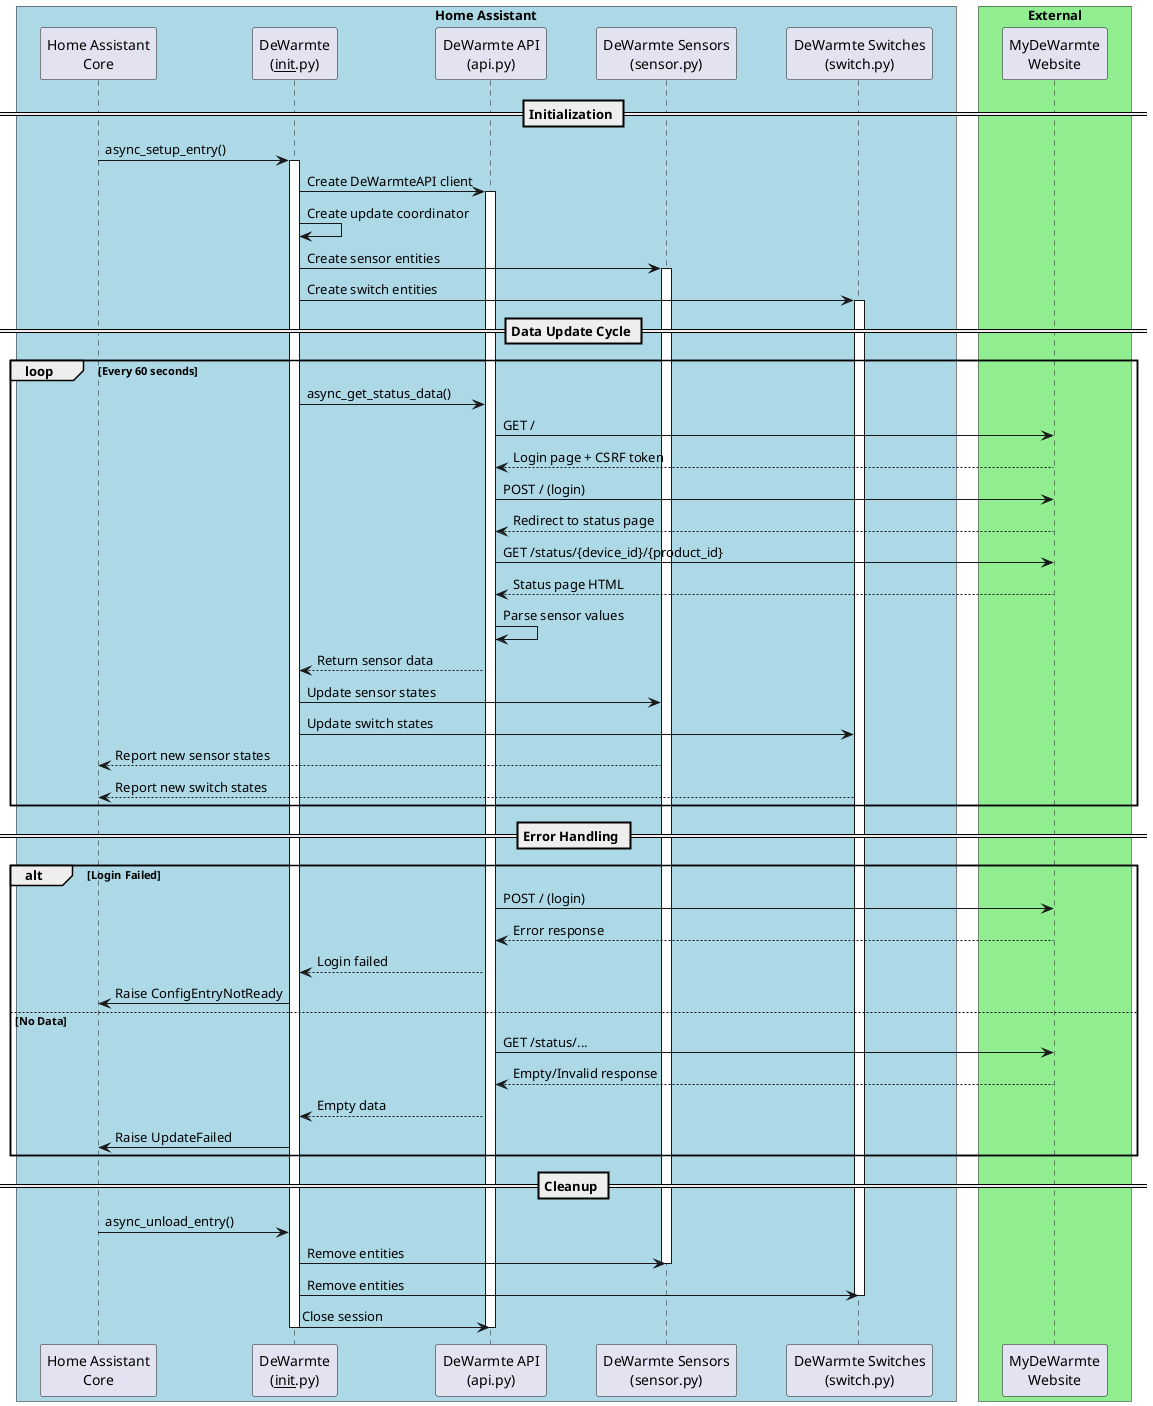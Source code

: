 @startuml DeWarmte Integration Flow

skinparam ParticipantPadding 20
skinparam BoxPadding 10

box "Home Assistant" #LightBlue
participant "Home Assistant\nCore" as HA
participant "DeWarmte\n(__init__.py)" as Init
participant "DeWarmte API\n(api.py)" as API
participant "DeWarmte Sensors\n(sensor.py)" as Sensors
participant "DeWarmte Switches\n(switch.py)" as Switches
end box

box "External" #LightGreen
participant "MyDeWarmte\nWebsite" as Website
end box

== Initialization ==
HA -> Init: async_setup_entry()
activate Init
Init -> API: Create DeWarmteAPI client
activate API
Init -> Init: Create update coordinator
Init -> Sensors: Create sensor entities
activate Sensors
Init -> Switches: Create switch entities
activate Switches

== Data Update Cycle ==
loop Every 60 seconds
    Init -> API: async_get_status_data()
    API -> Website: GET /
    Website --> API: Login page + CSRF token
    API -> Website: POST / (login)
    Website --> API: Redirect to status page
    API -> Website: GET /status/{device_id}/{product_id}
    Website --> API: Status page HTML
    API -> API: Parse sensor values
    API --> Init: Return sensor data
    Init -> Sensors: Update sensor states
    Init -> Switches: Update switch states
    Sensors --> HA: Report new sensor states
    Switches --> HA: Report new switch states
end

== Error Handling ==
alt Login Failed
    API -> Website: POST / (login)
    Website --> API: Error response
    API --> Init: Login failed
    Init -> HA: Raise ConfigEntryNotReady
else No Data
    API -> Website: GET /status/...
    Website --> API: Empty/Invalid response
    API --> Init: Empty data
    Init -> HA: Raise UpdateFailed
end

== Cleanup ==
HA -> Init: async_unload_entry()
Init -> Sensors: Remove entities
deactivate Sensors
Init -> Switches: Remove entities
deactivate Switches
Init -> API: Close session
deactivate API
deactivate Init

@enduml 
